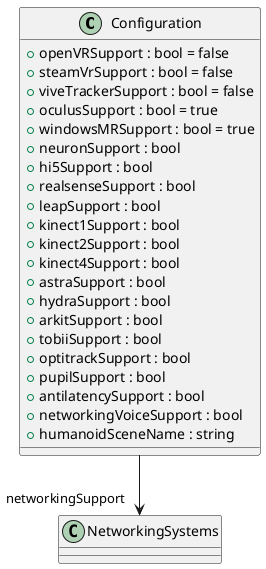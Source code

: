 @startuml
class Configuration {
    + openVRSupport : bool = false
    + steamVrSupport : bool = false
    + viveTrackerSupport : bool = false
    + oculusSupport : bool = true
    + windowsMRSupport : bool = true
    + neuronSupport : bool
    + hi5Support : bool
    + realsenseSupport : bool
    + leapSupport : bool
    + kinect1Support : bool
    + kinect2Support : bool
    + kinect4Support : bool
    + astraSupport : bool
    + hydraSupport : bool
    + arkitSupport : bool
    + tobiiSupport : bool
    + optitrackSupport : bool
    + pupilSupport : bool
    + antilatencySupport : bool
    + networkingVoiceSupport : bool
    + humanoidSceneName : string
}
Configuration --> "networkingSupport" NetworkingSystems
@enduml
